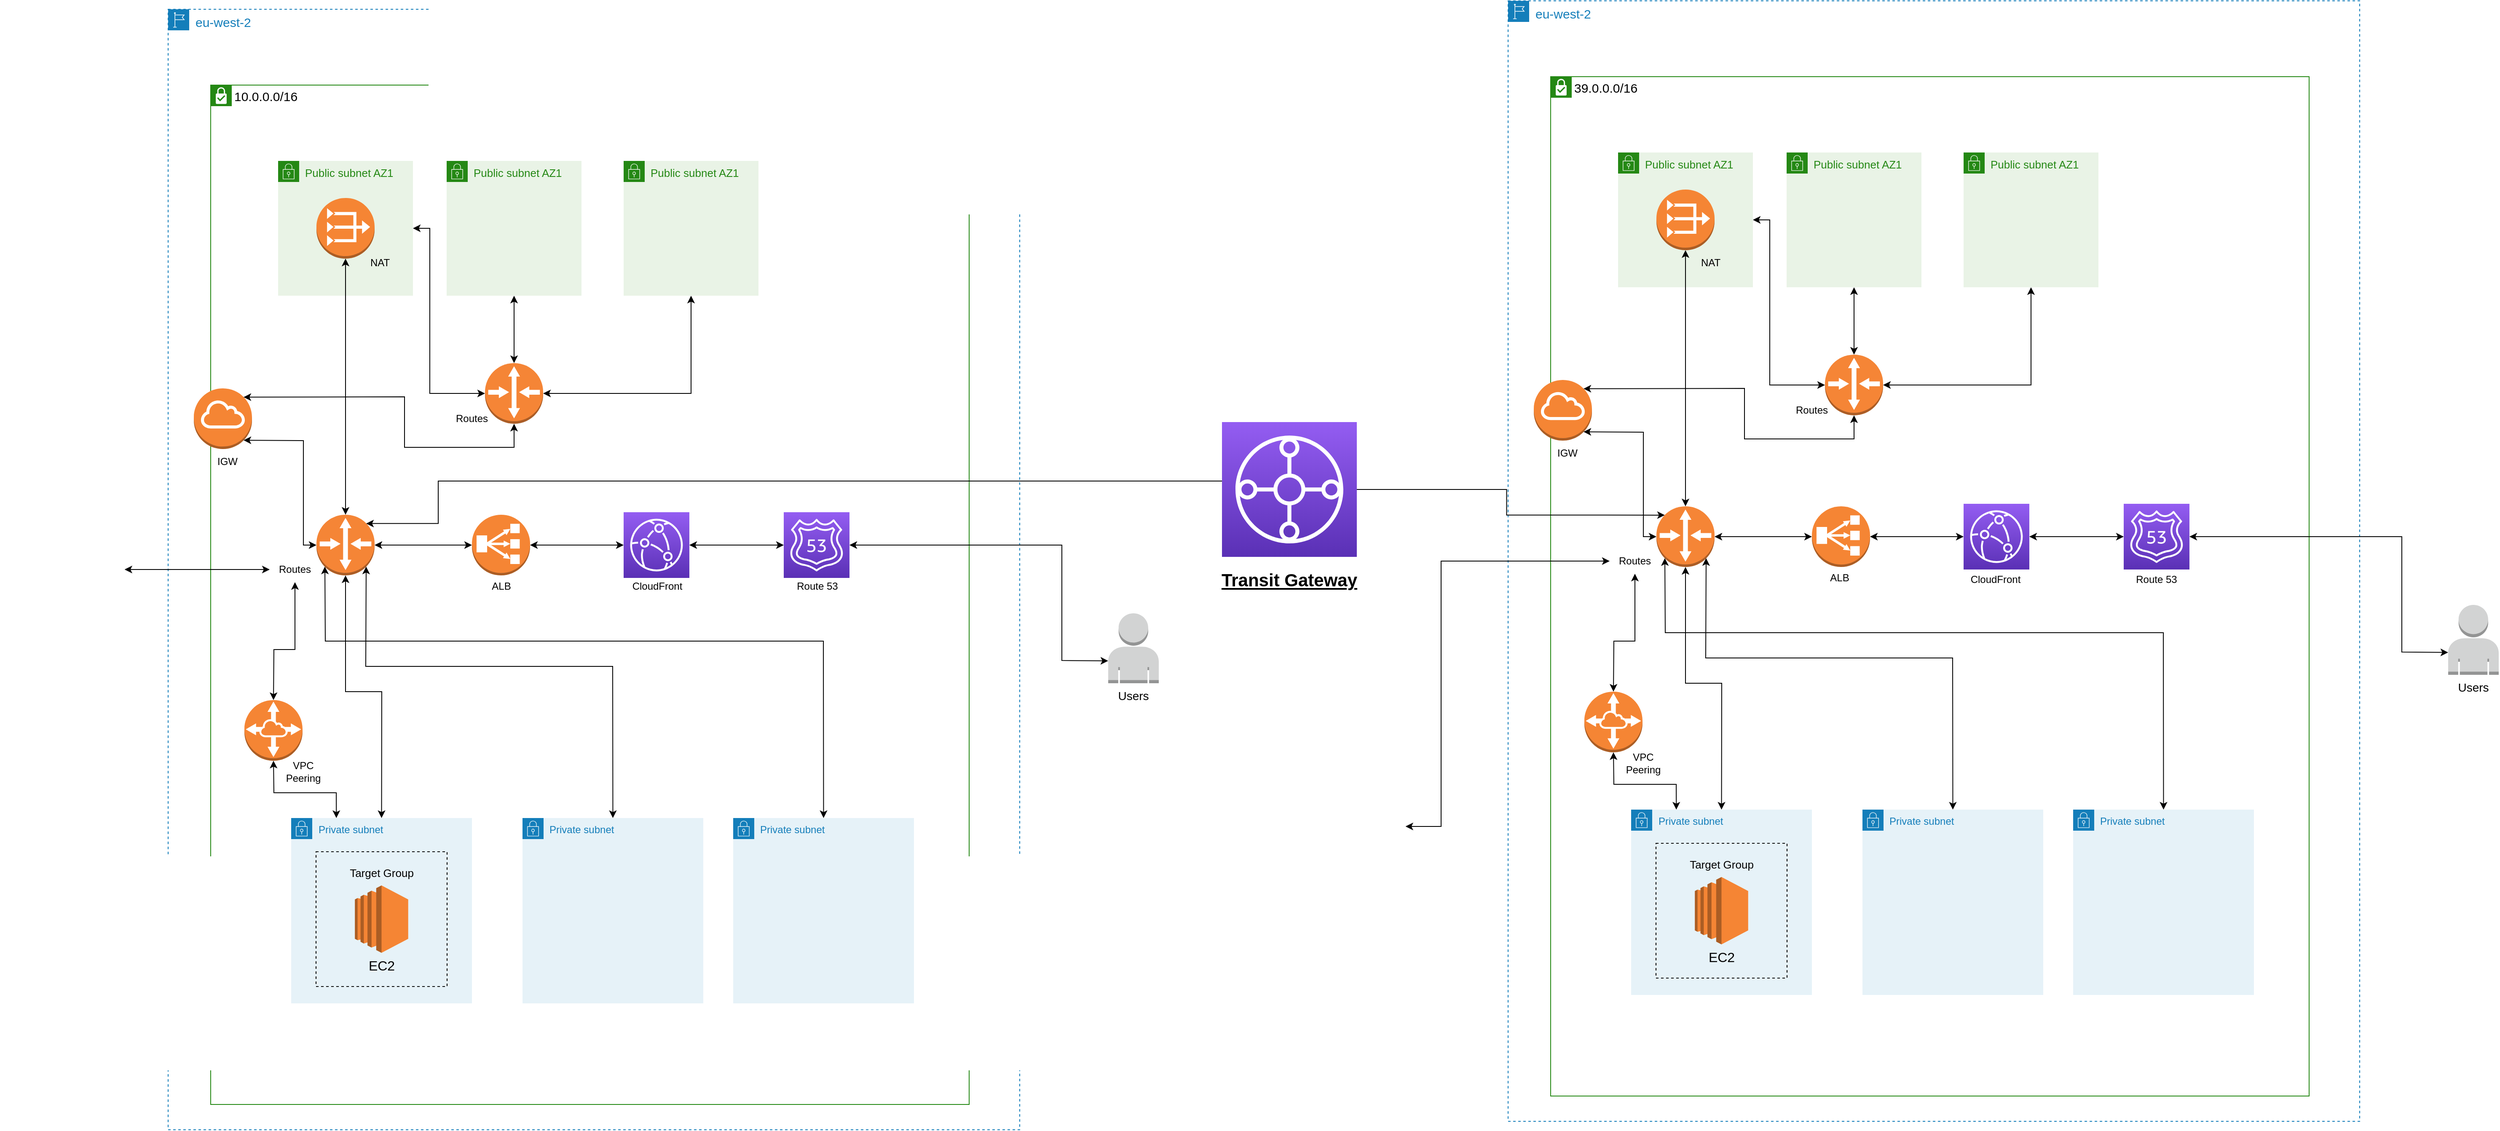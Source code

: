 <mxfile version="21.1.1" type="github">
  <diagram name="Page-1" id="q-neBviDuGzHm0jvUIlg">
    <mxGraphModel dx="2600" dy="2008" grid="1" gridSize="10" guides="1" tooltips="1" connect="1" arrows="1" fold="1" page="1" pageScale="1" pageWidth="850" pageHeight="1100" math="0" shadow="0">
      <root>
        <mxCell id="0" />
        <mxCell id="1" parent="0" />
        <mxCell id="zEf5P7LLviEkmShW4C3k-110" value="&lt;font style=&quot;font-size: 15px;&quot;&gt;39.0.0.0/16&lt;/font&gt;" style="shape=mxgraph.ibm.box;prType=subnet;fontStyle=0;verticalAlign=top;align=left;spacingLeft=32;spacingTop=4;rounded=0;whiteSpace=wrap;html=1;strokeWidth=1;dashed=0;container=1;spacing=-4;collapsible=0;expand=0;recursiveResize=0;strokeColor=#248814;" vertex="1" parent="1">
          <mxGeometry x="1770" y="-170" width="900" height="1210" as="geometry" />
        </mxCell>
        <mxCell id="zEf5P7LLviEkmShW4C3k-153" value="IGW" style="text;html=1;align=center;verticalAlign=middle;whiteSpace=wrap;rounded=0;" vertex="1" parent="zEf5P7LLviEkmShW4C3k-110">
          <mxGeometry x="-10" y="432" width="60" height="30" as="geometry" />
        </mxCell>
        <mxCell id="zEf5P7LLviEkmShW4C3k-162" value="ALB" style="text;html=1;strokeColor=none;fillColor=none;align=center;verticalAlign=middle;whiteSpace=wrap;rounded=0;" vertex="1" parent="zEf5P7LLviEkmShW4C3k-110">
          <mxGeometry x="313" y="580" width="60" height="30" as="geometry" />
        </mxCell>
        <mxCell id="zEf5P7LLviEkmShW4C3k-168" value="VPC&lt;br&gt;Peering" style="text;html=1;strokeColor=none;fillColor=none;align=center;verticalAlign=middle;whiteSpace=wrap;rounded=0;" vertex="1" parent="zEf5P7LLviEkmShW4C3k-110">
          <mxGeometry x="80" y="800" width="60" height="30" as="geometry" />
        </mxCell>
        <mxCell id="zEf5P7LLviEkmShW4C3k-109" value="&lt;font style=&quot;font-size: 15px;&quot;&gt;eu-west-2&lt;/font&gt;" style="points=[[0,0],[0.25,0],[0.5,0],[0.75,0],[1,0],[1,0.25],[1,0.5],[1,0.75],[1,1],[0.75,1],[0.5,1],[0.25,1],[0,1],[0,0.75],[0,0.5],[0,0.25]];outlineConnect=0;gradientColor=none;html=1;whiteSpace=wrap;fontSize=12;fontStyle=0;container=1;pointerEvents=0;collapsible=0;recursiveResize=0;shape=mxgraph.aws4.group;grIcon=mxgraph.aws4.group_region;strokeColor=#147EBA;fillColor=none;verticalAlign=top;align=left;spacingLeft=30;fontColor=#147EBA;dashed=1;" vertex="1" parent="1">
          <mxGeometry x="1719.5" y="-260" width="1010.5" height="1330" as="geometry" />
        </mxCell>
        <mxCell id="zEf5P7LLviEkmShW4C3k-164" value="CloudFront" style="text;html=1;strokeColor=none;fillColor=none;align=center;verticalAlign=middle;whiteSpace=wrap;rounded=0;" vertex="1" parent="zEf5P7LLviEkmShW4C3k-109">
          <mxGeometry x="538.5" y="672" width="80" height="30" as="geometry" />
        </mxCell>
        <mxCell id="zEf5P7LLviEkmShW4C3k-166" value="Route 53" style="text;html=1;strokeColor=none;fillColor=none;align=center;verticalAlign=middle;whiteSpace=wrap;rounded=0;" vertex="1" parent="zEf5P7LLviEkmShW4C3k-109">
          <mxGeometry x="739.5" y="672" width="60" height="30" as="geometry" />
        </mxCell>
        <mxCell id="zEf5P7LLviEkmShW4C3k-59" value="&lt;font style=&quot;font-size: 15px;&quot;&gt;eu-west-2&lt;/font&gt;" style="points=[[0,0],[0.25,0],[0.5,0],[0.75,0],[1,0],[1,0.25],[1,0.5],[1,0.75],[1,1],[0.75,1],[0.5,1],[0.25,1],[0,1],[0,0.75],[0,0.5],[0,0.25]];outlineConnect=0;gradientColor=none;html=1;whiteSpace=wrap;fontSize=12;fontStyle=0;container=1;pointerEvents=0;collapsible=0;recursiveResize=0;shape=mxgraph.aws4.group;grIcon=mxgraph.aws4.group_region;strokeColor=#147EBA;fillColor=none;verticalAlign=top;align=left;spacingLeft=30;fontColor=#147EBA;dashed=1;" vertex="1" parent="1">
          <mxGeometry x="129.5" y="-250" width="1010.5" height="1330" as="geometry" />
        </mxCell>
        <mxCell id="zEf5P7LLviEkmShW4C3k-58" value="&lt;font style=&quot;font-size: 15px;&quot;&gt;10.0.0.0/16&lt;/font&gt;" style="shape=mxgraph.ibm.box;prType=subnet;fontStyle=0;verticalAlign=top;align=left;spacingLeft=32;spacingTop=4;rounded=0;whiteSpace=wrap;html=1;strokeWidth=1;dashed=0;container=1;spacing=-4;collapsible=0;expand=0;recursiveResize=0;strokeColor=#248814;" vertex="1" parent="1">
          <mxGeometry x="180" y="-160" width="900" height="1210" as="geometry" />
        </mxCell>
        <mxCell id="zEf5P7LLviEkmShW4C3k-152" value="IGW" style="text;html=1;align=center;verticalAlign=middle;whiteSpace=wrap;rounded=0;" vertex="1" parent="zEf5P7LLviEkmShW4C3k-58">
          <mxGeometry x="-10" y="432" width="60" height="30" as="geometry" />
        </mxCell>
        <mxCell id="zEf5P7LLviEkmShW4C3k-154" value="Routes" style="text;html=1;strokeColor=none;fillColor=none;align=center;verticalAlign=middle;whiteSpace=wrap;rounded=0;" vertex="1" parent="zEf5P7LLviEkmShW4C3k-58">
          <mxGeometry x="280" y="381" width="60" height="30" as="geometry" />
        </mxCell>
        <mxCell id="zEf5P7LLviEkmShW4C3k-157" value="ALB" style="text;html=1;strokeColor=none;fillColor=none;align=center;verticalAlign=middle;whiteSpace=wrap;rounded=0;" vertex="1" parent="zEf5P7LLviEkmShW4C3k-58">
          <mxGeometry x="315" y="580" width="60" height="30" as="geometry" />
        </mxCell>
        <mxCell id="zEf5P7LLviEkmShW4C3k-163" value="CloudFront" style="text;html=1;strokeColor=none;fillColor=none;align=center;verticalAlign=middle;whiteSpace=wrap;rounded=0;" vertex="1" parent="zEf5P7LLviEkmShW4C3k-58">
          <mxGeometry x="490" y="580" width="80" height="30" as="geometry" />
        </mxCell>
        <mxCell id="zEf5P7LLviEkmShW4C3k-165" value="Route 53" style="text;html=1;strokeColor=none;fillColor=none;align=center;verticalAlign=middle;whiteSpace=wrap;rounded=0;" vertex="1" parent="zEf5P7LLviEkmShW4C3k-58">
          <mxGeometry x="690" y="580" width="60" height="30" as="geometry" />
        </mxCell>
        <mxCell id="zEf5P7LLviEkmShW4C3k-167" value="VPC&lt;br&gt;Peering" style="text;html=1;strokeColor=none;fillColor=none;align=center;verticalAlign=middle;whiteSpace=wrap;rounded=0;" vertex="1" parent="zEf5P7LLviEkmShW4C3k-58">
          <mxGeometry x="80" y="800" width="60" height="30" as="geometry" />
        </mxCell>
        <mxCell id="zEf5P7LLviEkmShW4C3k-3" value="" style="shape=image;verticalLabelPosition=bottom;verticalAlign=top;imageAspect=0;image=https://imgs.search.brave.com/RAESV_4D3HUsNSfdeiHkeSYde4byAlVtVh4lLV5wKWs/rs:fit:905:225:1/g:ce/aHR0cHM6Ly90c2Uy/Lm1tLmJpbmcubmV0/L3RoP2lkPU9JUC5J/ZV9NSmdfY3k3Qjdn/ZjRVbzdxUDZ3SGFE/NCZwaWQ9QXBp;clipPath=inset(0% 14.67% 0% 15%);aspect=fixed;" vertex="1" parent="1">
          <mxGeometry x="-70" y="360" width="147.83" height="110" as="geometry" />
        </mxCell>
        <mxCell id="zEf5P7LLviEkmShW4C3k-5" value="" style="outlineConnect=0;dashed=0;verticalLabelPosition=bottom;verticalAlign=top;align=center;html=1;shape=mxgraph.aws3.router;fillColor=#F58536;gradientColor=none;" vertex="1" parent="1">
          <mxGeometry x="505.5" y="170" width="69" height="72" as="geometry" />
        </mxCell>
        <mxCell id="zEf5P7LLviEkmShW4C3k-6" value="" style="outlineConnect=0;dashed=0;verticalLabelPosition=bottom;verticalAlign=top;align=center;html=1;shape=mxgraph.aws3.classic_load_balancer;fillColor=#F58534;gradientColor=none;" vertex="1" parent="1">
          <mxGeometry x="490" y="350" width="69" height="72" as="geometry" />
        </mxCell>
        <mxCell id="zEf5P7LLviEkmShW4C3k-7" value="" style="outlineConnect=0;dashed=0;verticalLabelPosition=bottom;verticalAlign=top;align=center;html=1;shape=mxgraph.aws3.internet_gateway;fillColor=#F58534;gradientColor=none;" vertex="1" parent="1">
          <mxGeometry x="160" y="200" width="69" height="72" as="geometry" />
        </mxCell>
        <mxCell id="zEf5P7LLviEkmShW4C3k-8" value="" style="outlineConnect=0;dashed=0;verticalLabelPosition=bottom;verticalAlign=top;align=center;html=1;shape=mxgraph.aws3.vpc_peering;fillColor=#F58534;gradientColor=none;" vertex="1" parent="1">
          <mxGeometry x="220" y="570" width="69" height="72" as="geometry" />
        </mxCell>
        <mxCell id="zEf5P7LLviEkmShW4C3k-10" value="&lt;font style=&quot;font-size: 13px;&quot;&gt;Public subnet AZ1&lt;/font&gt;" style="points=[[0,0],[0.25,0],[0.5,0],[0.75,0],[1,0],[1,0.25],[1,0.5],[1,0.75],[1,1],[0.75,1],[0.5,1],[0.25,1],[0,1],[0,0.75],[0,0.5],[0,0.25]];outlineConnect=0;gradientColor=none;html=1;whiteSpace=wrap;fontSize=12;fontStyle=0;container=1;pointerEvents=0;collapsible=0;recursiveResize=0;shape=mxgraph.aws4.group;grIcon=mxgraph.aws4.group_security_group;grStroke=0;strokeColor=#248814;fillColor=#E9F3E6;verticalAlign=top;align=left;spacingLeft=30;fontColor=#248814;dashed=0;" vertex="1" parent="1">
          <mxGeometry x="260" y="-70" width="160" height="160" as="geometry" />
        </mxCell>
        <mxCell id="zEf5P7LLviEkmShW4C3k-9" value="" style="outlineConnect=0;dashed=0;verticalLabelPosition=bottom;verticalAlign=top;align=center;html=1;shape=mxgraph.aws3.vpc_nat_gateway;fillColor=#F58534;gradientColor=none;" vertex="1" parent="zEf5P7LLviEkmShW4C3k-10">
          <mxGeometry x="45.5" y="44" width="69" height="72" as="geometry" />
        </mxCell>
        <mxCell id="zEf5P7LLviEkmShW4C3k-150" value="NAT" style="text;html=1;align=center;verticalAlign=middle;whiteSpace=wrap;rounded=0;" vertex="1" parent="zEf5P7LLviEkmShW4C3k-10">
          <mxGeometry x="91.12" y="106" width="60" height="30" as="geometry" />
        </mxCell>
        <mxCell id="zEf5P7LLviEkmShW4C3k-11" value="&lt;font style=&quot;font-size: 13px;&quot;&gt;Public subnet AZ1&lt;/font&gt;" style="points=[[0,0],[0.25,0],[0.5,0],[0.75,0],[1,0],[1,0.25],[1,0.5],[1,0.75],[1,1],[0.75,1],[0.5,1],[0.25,1],[0,1],[0,0.75],[0,0.5],[0,0.25]];outlineConnect=0;gradientColor=none;html=1;whiteSpace=wrap;fontSize=12;fontStyle=0;container=1;pointerEvents=0;collapsible=0;recursiveResize=0;shape=mxgraph.aws4.group;grIcon=mxgraph.aws4.group_security_group;grStroke=0;strokeColor=#248814;fillColor=#E9F3E6;verticalAlign=top;align=left;spacingLeft=30;fontColor=#248814;dashed=0;" vertex="1" parent="1">
          <mxGeometry x="460" y="-70" width="160" height="160" as="geometry" />
        </mxCell>
        <mxCell id="zEf5P7LLviEkmShW4C3k-13" value="&lt;font style=&quot;font-size: 13px;&quot;&gt;Public subnet AZ1&lt;/font&gt;" style="points=[[0,0],[0.25,0],[0.5,0],[0.75,0],[1,0],[1,0.25],[1,0.5],[1,0.75],[1,1],[0.75,1],[0.5,1],[0.25,1],[0,1],[0,0.75],[0,0.5],[0,0.25]];outlineConnect=0;gradientColor=none;html=1;whiteSpace=wrap;fontSize=12;fontStyle=0;container=1;pointerEvents=0;collapsible=0;recursiveResize=0;shape=mxgraph.aws4.group;grIcon=mxgraph.aws4.group_security_group;grStroke=0;strokeColor=#248814;fillColor=#E9F3E6;verticalAlign=top;align=left;spacingLeft=30;fontColor=#248814;dashed=0;" vertex="1" parent="1">
          <mxGeometry x="670" y="-70" width="160" height="160" as="geometry" />
        </mxCell>
        <mxCell id="zEf5P7LLviEkmShW4C3k-15" value="" style="outlineConnect=0;dashed=0;verticalLabelPosition=bottom;verticalAlign=top;align=center;html=1;shape=mxgraph.aws3.router;fillColor=#F58536;gradientColor=none;" vertex="1" parent="1">
          <mxGeometry x="305.5" y="350" width="69" height="72" as="geometry" />
        </mxCell>
        <mxCell id="zEf5P7LLviEkmShW4C3k-16" value="" style="sketch=0;points=[[0,0,0],[0.25,0,0],[0.5,0,0],[0.75,0,0],[1,0,0],[0,1,0],[0.25,1,0],[0.5,1,0],[0.75,1,0],[1,1,0],[0,0.25,0],[0,0.5,0],[0,0.75,0],[1,0.25,0],[1,0.5,0],[1,0.75,0]];outlineConnect=0;fontColor=#232F3E;gradientColor=#945DF2;gradientDirection=north;fillColor=#5A30B5;strokeColor=#ffffff;dashed=0;verticalLabelPosition=bottom;verticalAlign=top;align=center;html=1;fontSize=12;fontStyle=0;aspect=fixed;shape=mxgraph.aws4.resourceIcon;resIcon=mxgraph.aws4.cloudfront;" vertex="1" parent="1">
          <mxGeometry x="670" y="347" width="78" height="78" as="geometry" />
        </mxCell>
        <mxCell id="zEf5P7LLviEkmShW4C3k-17" value="" style="sketch=0;points=[[0,0,0],[0.25,0,0],[0.5,0,0],[0.75,0,0],[1,0,0],[0,1,0],[0.25,1,0],[0.5,1,0],[0.75,1,0],[1,1,0],[0,0.25,0],[0,0.5,0],[0,0.75,0],[1,0.25,0],[1,0.5,0],[1,0.75,0]];outlineConnect=0;fontColor=#232F3E;gradientColor=#945DF2;gradientDirection=north;fillColor=#5A30B5;strokeColor=#ffffff;dashed=0;verticalLabelPosition=bottom;verticalAlign=top;align=center;html=1;fontSize=12;fontStyle=0;aspect=fixed;shape=mxgraph.aws4.resourceIcon;resIcon=mxgraph.aws4.route_53;" vertex="1" parent="1">
          <mxGeometry x="860" y="347" width="78" height="78" as="geometry" />
        </mxCell>
        <mxCell id="zEf5P7LLviEkmShW4C3k-20" value="Private subnet" style="points=[[0,0],[0.25,0],[0.5,0],[0.75,0],[1,0],[1,0.25],[1,0.5],[1,0.75],[1,1],[0.75,1],[0.5,1],[0.25,1],[0,1],[0,0.75],[0,0.5],[0,0.25]];outlineConnect=0;gradientColor=none;html=1;whiteSpace=wrap;fontSize=12;fontStyle=0;container=1;pointerEvents=0;collapsible=0;recursiveResize=0;shape=mxgraph.aws4.group;grIcon=mxgraph.aws4.group_security_group;grStroke=0;strokeColor=#147EBA;fillColor=#E6F2F8;verticalAlign=top;align=left;spacingLeft=30;fontColor=#147EBA;dashed=1;" vertex="1" parent="1">
          <mxGeometry x="275.5" y="710" width="214.5" height="220" as="geometry" />
        </mxCell>
        <mxCell id="zEf5P7LLviEkmShW4C3k-21" value="" style="rounded=0;whiteSpace=wrap;html=1;fillColor=#E6F2F8;dashed=1;" vertex="1" parent="zEf5P7LLviEkmShW4C3k-20">
          <mxGeometry x="29.5" y="40" width="155.5" height="160" as="geometry" />
        </mxCell>
        <mxCell id="zEf5P7LLviEkmShW4C3k-19" value="" style="outlineConnect=0;dashed=0;verticalLabelPosition=bottom;verticalAlign=top;align=center;html=1;shape=mxgraph.aws3.ec2;fillColor=#F58534;gradientColor=none;" vertex="1" parent="zEf5P7LLviEkmShW4C3k-20">
          <mxGeometry x="75.62" y="80" width="63.25" height="80" as="geometry" />
        </mxCell>
        <mxCell id="zEf5P7LLviEkmShW4C3k-22" value="&lt;font style=&quot;font-size: 13px;&quot;&gt;Target Group&lt;/font&gt;" style="text;html=1;strokeColor=none;fillColor=none;align=center;verticalAlign=middle;whiteSpace=wrap;rounded=0;" vertex="1" parent="zEf5P7LLviEkmShW4C3k-20">
          <mxGeometry x="52.25" y="50" width="110" height="30" as="geometry" />
        </mxCell>
        <mxCell id="zEf5P7LLviEkmShW4C3k-27" value="&lt;font style=&quot;&quot;&gt;&lt;font style=&quot;font-size: 16px;&quot;&gt;EC2&lt;/font&gt;&lt;br&gt;&lt;/font&gt;" style="text;html=1;strokeColor=none;fillColor=none;align=center;verticalAlign=middle;whiteSpace=wrap;rounded=0;" vertex="1" parent="zEf5P7LLviEkmShW4C3k-20">
          <mxGeometry x="52.25" y="160" width="110" height="30" as="geometry" />
        </mxCell>
        <mxCell id="zEf5P7LLviEkmShW4C3k-28" value="Private subnet" style="points=[[0,0],[0.25,0],[0.5,0],[0.75,0],[1,0],[1,0.25],[1,0.5],[1,0.75],[1,1],[0.75,1],[0.5,1],[0.25,1],[0,1],[0,0.75],[0,0.5],[0,0.25]];outlineConnect=0;gradientColor=none;html=1;whiteSpace=wrap;fontSize=12;fontStyle=0;container=1;pointerEvents=0;collapsible=0;recursiveResize=0;shape=mxgraph.aws4.group;grIcon=mxgraph.aws4.group_security_group;grStroke=0;strokeColor=#147EBA;fillColor=#E6F2F8;verticalAlign=top;align=left;spacingLeft=30;fontColor=#147EBA;dashed=1;" vertex="1" parent="1">
          <mxGeometry x="550" y="710" width="214.5" height="220" as="geometry" />
        </mxCell>
        <mxCell id="zEf5P7LLviEkmShW4C3k-33" value="Private subnet" style="points=[[0,0],[0.25,0],[0.5,0],[0.75,0],[1,0],[1,0.25],[1,0.5],[1,0.75],[1,1],[0.75,1],[0.5,1],[0.25,1],[0,1],[0,0.75],[0,0.5],[0,0.25]];outlineConnect=0;gradientColor=none;html=1;whiteSpace=wrap;fontSize=12;fontStyle=0;container=1;pointerEvents=0;collapsible=0;recursiveResize=0;shape=mxgraph.aws4.group;grIcon=mxgraph.aws4.group_security_group;grStroke=0;strokeColor=#147EBA;fillColor=#E6F2F8;verticalAlign=top;align=left;spacingLeft=30;fontColor=#147EBA;dashed=1;" vertex="1" parent="1">
          <mxGeometry x="800" y="710" width="214.5" height="220" as="geometry" />
        </mxCell>
        <mxCell id="zEf5P7LLviEkmShW4C3k-38" value="Routes" style="text;html=1;strokeColor=none;fillColor=none;align=center;verticalAlign=middle;whiteSpace=wrap;rounded=0;" vertex="1" parent="1">
          <mxGeometry x="250" y="400" width="60" height="30" as="geometry" />
        </mxCell>
        <mxCell id="zEf5P7LLviEkmShW4C3k-39" value="" style="endArrow=classic;startArrow=classic;html=1;rounded=0;exitX=1;exitY=0.5;exitDx=0;exitDy=0;entryX=0;entryY=0.5;entryDx=0;entryDy=0;" edge="1" parent="1" source="zEf5P7LLviEkmShW4C3k-3" target="zEf5P7LLviEkmShW4C3k-38">
          <mxGeometry width="50" height="50" relative="1" as="geometry">
            <mxPoint x="360" y="430" as="sourcePoint" />
            <mxPoint x="410" y="380" as="targetPoint" />
          </mxGeometry>
        </mxCell>
        <mxCell id="zEf5P7LLviEkmShW4C3k-42" value="" style="endArrow=classic;startArrow=classic;html=1;rounded=0;entryX=0.855;entryY=0.855;entryDx=0;entryDy=0;entryPerimeter=0;exitX=0;exitY=0.5;exitDx=0;exitDy=0;exitPerimeter=0;" edge="1" parent="1" source="zEf5P7LLviEkmShW4C3k-15" target="zEf5P7LLviEkmShW4C3k-7">
          <mxGeometry width="50" height="50" relative="1" as="geometry">
            <mxPoint x="360" y="430" as="sourcePoint" />
            <mxPoint x="410" y="380" as="targetPoint" />
            <Array as="points">
              <mxPoint x="290" y="386" />
              <mxPoint x="290" y="262" />
            </Array>
          </mxGeometry>
        </mxCell>
        <mxCell id="zEf5P7LLviEkmShW4C3k-44" value="" style="endArrow=classic;startArrow=classic;html=1;rounded=0;entryX=0;entryY=0.5;entryDx=0;entryDy=0;entryPerimeter=0;exitX=1;exitY=0.5;exitDx=0;exitDy=0;exitPerimeter=0;" edge="1" parent="1" source="zEf5P7LLviEkmShW4C3k-15" target="zEf5P7LLviEkmShW4C3k-6">
          <mxGeometry width="50" height="50" relative="1" as="geometry">
            <mxPoint x="360" y="430" as="sourcePoint" />
            <mxPoint x="410" y="380" as="targetPoint" />
          </mxGeometry>
        </mxCell>
        <mxCell id="zEf5P7LLviEkmShW4C3k-45" value="" style="endArrow=classic;startArrow=classic;html=1;rounded=0;entryX=0;entryY=0.5;entryDx=0;entryDy=0;entryPerimeter=0;" edge="1" parent="1" source="zEf5P7LLviEkmShW4C3k-6" target="zEf5P7LLviEkmShW4C3k-16">
          <mxGeometry width="50" height="50" relative="1" as="geometry">
            <mxPoint x="360" y="430" as="sourcePoint" />
            <mxPoint x="410" y="380" as="targetPoint" />
          </mxGeometry>
        </mxCell>
        <mxCell id="zEf5P7LLviEkmShW4C3k-46" value="" style="endArrow=classic;startArrow=classic;html=1;rounded=0;entryX=0;entryY=0.5;entryDx=0;entryDy=0;entryPerimeter=0;exitX=1;exitY=0.5;exitDx=0;exitDy=0;exitPerimeter=0;" edge="1" parent="1" source="zEf5P7LLviEkmShW4C3k-16" target="zEf5P7LLviEkmShW4C3k-17">
          <mxGeometry width="50" height="50" relative="1" as="geometry">
            <mxPoint x="360" y="430" as="sourcePoint" />
            <mxPoint x="410" y="380" as="targetPoint" />
          </mxGeometry>
        </mxCell>
        <mxCell id="zEf5P7LLviEkmShW4C3k-47" value="" style="endArrow=classic;startArrow=classic;html=1;rounded=0;entryX=0.5;entryY=1;entryDx=0;entryDy=0;entryPerimeter=0;exitX=0.5;exitY=0;exitDx=0;exitDy=0;exitPerimeter=0;" edge="1" parent="1" source="zEf5P7LLviEkmShW4C3k-15" target="zEf5P7LLviEkmShW4C3k-9">
          <mxGeometry width="50" height="50" relative="1" as="geometry">
            <mxPoint x="360" y="430" as="sourcePoint" />
            <mxPoint x="410" y="380" as="targetPoint" />
          </mxGeometry>
        </mxCell>
        <mxCell id="zEf5P7LLviEkmShW4C3k-48" value="" style="endArrow=classic;startArrow=classic;html=1;rounded=0;exitX=0.855;exitY=0.145;exitDx=0;exitDy=0;exitPerimeter=0;entryX=0.5;entryY=1;entryDx=0;entryDy=0;entryPerimeter=0;" edge="1" parent="1" source="zEf5P7LLviEkmShW4C3k-7" target="zEf5P7LLviEkmShW4C3k-5">
          <mxGeometry width="50" height="50" relative="1" as="geometry">
            <mxPoint x="360" y="290" as="sourcePoint" />
            <mxPoint x="410" y="240" as="targetPoint" />
            <Array as="points">
              <mxPoint x="410" y="210" />
              <mxPoint x="410" y="270" />
              <mxPoint x="540" y="270" />
            </Array>
          </mxGeometry>
        </mxCell>
        <mxCell id="zEf5P7LLviEkmShW4C3k-49" value="" style="endArrow=classic;startArrow=classic;html=1;rounded=0;entryX=0.5;entryY=1;entryDx=0;entryDy=0;exitX=0.5;exitY=0;exitDx=0;exitDy=0;exitPerimeter=0;" edge="1" parent="1" source="zEf5P7LLviEkmShW4C3k-5" target="zEf5P7LLviEkmShW4C3k-11">
          <mxGeometry width="50" height="50" relative="1" as="geometry">
            <mxPoint x="360" y="290" as="sourcePoint" />
            <mxPoint x="410" y="240" as="targetPoint" />
          </mxGeometry>
        </mxCell>
        <mxCell id="zEf5P7LLviEkmShW4C3k-50" value="" style="endArrow=classic;startArrow=classic;html=1;rounded=0;entryX=0.5;entryY=1;entryDx=0;entryDy=0;exitX=1;exitY=0.5;exitDx=0;exitDy=0;exitPerimeter=0;" edge="1" parent="1" source="zEf5P7LLviEkmShW4C3k-5" target="zEf5P7LLviEkmShW4C3k-13">
          <mxGeometry width="50" height="50" relative="1" as="geometry">
            <mxPoint x="360" y="290" as="sourcePoint" />
            <mxPoint x="410" y="240" as="targetPoint" />
            <Array as="points">
              <mxPoint x="750" y="206" />
            </Array>
          </mxGeometry>
        </mxCell>
        <mxCell id="zEf5P7LLviEkmShW4C3k-51" value="" style="endArrow=classic;startArrow=classic;html=1;rounded=0;entryX=0;entryY=0.5;entryDx=0;entryDy=0;entryPerimeter=0;exitX=1;exitY=0.5;exitDx=0;exitDy=0;" edge="1" parent="1" source="zEf5P7LLviEkmShW4C3k-10" target="zEf5P7LLviEkmShW4C3k-5">
          <mxGeometry width="50" height="50" relative="1" as="geometry">
            <mxPoint x="360" y="290" as="sourcePoint" />
            <mxPoint x="410" y="240" as="targetPoint" />
            <Array as="points">
              <mxPoint x="440" y="10" />
              <mxPoint x="440" y="206" />
            </Array>
          </mxGeometry>
        </mxCell>
        <mxCell id="zEf5P7LLviEkmShW4C3k-52" value="" style="endArrow=classic;startArrow=classic;html=1;rounded=0;entryX=0.5;entryY=1;entryDx=0;entryDy=0;exitX=0.5;exitY=0;exitDx=0;exitDy=0;exitPerimeter=0;" edge="1" parent="1" source="zEf5P7LLviEkmShW4C3k-8" target="zEf5P7LLviEkmShW4C3k-38">
          <mxGeometry width="50" height="50" relative="1" as="geometry">
            <mxPoint x="360" y="430" as="sourcePoint" />
            <mxPoint x="410" y="380" as="targetPoint" />
            <Array as="points">
              <mxPoint x="255" y="510" />
              <mxPoint x="280" y="510" />
            </Array>
          </mxGeometry>
        </mxCell>
        <mxCell id="zEf5P7LLviEkmShW4C3k-53" value="" style="endArrow=classic;startArrow=classic;html=1;rounded=0;exitX=0.5;exitY=1;exitDx=0;exitDy=0;exitPerimeter=0;entryX=0.25;entryY=0;entryDx=0;entryDy=0;" edge="1" parent="1" source="zEf5P7LLviEkmShW4C3k-8" target="zEf5P7LLviEkmShW4C3k-20">
          <mxGeometry width="50" height="50" relative="1" as="geometry">
            <mxPoint x="360" y="570" as="sourcePoint" />
            <mxPoint x="410" y="520" as="targetPoint" />
            <Array as="points">
              <mxPoint x="255" y="680" />
              <mxPoint x="329" y="680" />
            </Array>
          </mxGeometry>
        </mxCell>
        <mxCell id="zEf5P7LLviEkmShW4C3k-54" value="" style="endArrow=classic;startArrow=classic;html=1;rounded=0;entryX=0.5;entryY=1;entryDx=0;entryDy=0;entryPerimeter=0;exitX=0.5;exitY=0;exitDx=0;exitDy=0;" edge="1" parent="1" source="zEf5P7LLviEkmShW4C3k-20" target="zEf5P7LLviEkmShW4C3k-15">
          <mxGeometry width="50" height="50" relative="1" as="geometry">
            <mxPoint x="360" y="570" as="sourcePoint" />
            <mxPoint x="410" y="520" as="targetPoint" />
            <Array as="points">
              <mxPoint x="383" y="560" />
              <mxPoint x="340" y="560" />
            </Array>
          </mxGeometry>
        </mxCell>
        <mxCell id="zEf5P7LLviEkmShW4C3k-55" value="" style="endArrow=classic;startArrow=classic;html=1;rounded=0;entryX=0.855;entryY=0.855;entryDx=0;entryDy=0;entryPerimeter=0;exitX=0.5;exitY=0;exitDx=0;exitDy=0;" edge="1" parent="1" source="zEf5P7LLviEkmShW4C3k-28" target="zEf5P7LLviEkmShW4C3k-15">
          <mxGeometry width="50" height="50" relative="1" as="geometry">
            <mxPoint x="360" y="570" as="sourcePoint" />
            <mxPoint x="410" y="520" as="targetPoint" />
            <Array as="points">
              <mxPoint x="657" y="530" />
              <mxPoint x="364" y="530" />
            </Array>
          </mxGeometry>
        </mxCell>
        <mxCell id="zEf5P7LLviEkmShW4C3k-56" value="" style="endArrow=classic;startArrow=classic;html=1;rounded=0;entryX=0.145;entryY=0.855;entryDx=0;entryDy=0;entryPerimeter=0;exitX=0.5;exitY=0;exitDx=0;exitDy=0;" edge="1" parent="1" source="zEf5P7LLviEkmShW4C3k-33" target="zEf5P7LLviEkmShW4C3k-15">
          <mxGeometry width="50" height="50" relative="1" as="geometry">
            <mxPoint x="360" y="570" as="sourcePoint" />
            <mxPoint x="410" y="520" as="targetPoint" />
            <Array as="points">
              <mxPoint x="907" y="500" />
              <mxPoint x="316" y="500" />
            </Array>
          </mxGeometry>
        </mxCell>
        <mxCell id="zEf5P7LLviEkmShW4C3k-60" value="" style="outlineConnect=0;dashed=0;verticalLabelPosition=bottom;verticalAlign=top;align=center;html=1;shape=mxgraph.aws3.user;fillColor=#D2D3D3;gradientColor=none;" vertex="1" parent="1">
          <mxGeometry x="1245" y="467" width="60" height="83" as="geometry" />
        </mxCell>
        <mxCell id="zEf5P7LLviEkmShW4C3k-61" value="" style="endArrow=classic;startArrow=classic;html=1;rounded=0;entryX=1;entryY=0.5;entryDx=0;entryDy=0;entryPerimeter=0;exitX=0;exitY=0.68;exitDx=0;exitDy=0;exitPerimeter=0;" edge="1" parent="1" source="zEf5P7LLviEkmShW4C3k-60" target="zEf5P7LLviEkmShW4C3k-17">
          <mxGeometry width="50" height="50" relative="1" as="geometry">
            <mxPoint x="780" y="480" as="sourcePoint" />
            <mxPoint x="830" y="430" as="targetPoint" />
            <Array as="points">
              <mxPoint x="1190" y="523" />
              <mxPoint x="1190" y="386" />
            </Array>
          </mxGeometry>
        </mxCell>
        <mxCell id="zEf5P7LLviEkmShW4C3k-62" value="&lt;font style=&quot;font-size: 14px;&quot;&gt;Users&lt;/font&gt;" style="text;html=1;strokeColor=none;fillColor=none;align=center;verticalAlign=middle;whiteSpace=wrap;rounded=0;" vertex="1" parent="1">
          <mxGeometry x="1245" y="550" width="60" height="30" as="geometry" />
        </mxCell>
        <mxCell id="zEf5P7LLviEkmShW4C3k-108" style="edgeStyle=orthogonalEdgeStyle;rounded=0;orthogonalLoop=1;jettySize=auto;html=1;exitX=0;exitY=0.5;exitDx=0;exitDy=0;exitPerimeter=0;entryX=0.855;entryY=0.145;entryDx=0;entryDy=0;entryPerimeter=0;" edge="1" parent="1" source="zEf5P7LLviEkmShW4C3k-107" target="zEf5P7LLviEkmShW4C3k-15">
          <mxGeometry relative="1" as="geometry">
            <Array as="points">
              <mxPoint x="1460" y="310" />
              <mxPoint x="450" y="310" />
              <mxPoint x="450" y="360" />
            </Array>
          </mxGeometry>
        </mxCell>
        <mxCell id="zEf5P7LLviEkmShW4C3k-149" style="edgeStyle=orthogonalEdgeStyle;rounded=0;orthogonalLoop=1;jettySize=auto;html=1;exitX=1;exitY=0.5;exitDx=0;exitDy=0;exitPerimeter=0;entryX=0.145;entryY=0.145;entryDx=0;entryDy=0;entryPerimeter=0;" edge="1" parent="1" source="zEf5P7LLviEkmShW4C3k-107" target="zEf5P7LLviEkmShW4C3k-120">
          <mxGeometry relative="1" as="geometry" />
        </mxCell>
        <mxCell id="zEf5P7LLviEkmShW4C3k-107" value="" style="sketch=0;points=[[0,0,0],[0.25,0,0],[0.5,0,0],[0.75,0,0],[1,0,0],[0,1,0],[0.25,1,0],[0.5,1,0],[0.75,1,0],[1,1,0],[0,0.25,0],[0,0.5,0],[0,0.75,0],[1,0.25,0],[1,0.5,0],[1,0.75,0]];outlineConnect=0;fontColor=#232F3E;gradientColor=#945DF2;gradientDirection=north;fillColor=#5A30B5;strokeColor=#ffffff;dashed=0;verticalLabelPosition=bottom;verticalAlign=top;align=center;html=1;fontSize=12;fontStyle=0;aspect=fixed;shape=mxgraph.aws4.resourceIcon;resIcon=mxgraph.aws4.transit_gateway;" vertex="1" parent="1">
          <mxGeometry x="1380" y="240" width="160" height="160" as="geometry" />
        </mxCell>
        <mxCell id="zEf5P7LLviEkmShW4C3k-111" value="" style="shape=image;verticalLabelPosition=bottom;verticalAlign=top;imageAspect=0;image=https://imgs.search.brave.com/RAESV_4D3HUsNSfdeiHkeSYde4byAlVtVh4lLV5wKWs/rs:fit:905:225:1/g:ce/aHR0cHM6Ly90c2Uy/Lm1tLmJpbmcubmV0/L3RoP2lkPU9JUC5J/ZV9NSmdfY3k3Qjdn/ZjRVbzdxUDZ3SGFE/NCZwaWQ9QXBp;clipPath=inset(0% 14.67% 0% 15%);aspect=fixed;" vertex="1" parent="1">
          <mxGeometry x="1450" y="665" width="147.83" height="110" as="geometry" />
        </mxCell>
        <mxCell id="zEf5P7LLviEkmShW4C3k-112" value="" style="outlineConnect=0;dashed=0;verticalLabelPosition=bottom;verticalAlign=top;align=center;html=1;shape=mxgraph.aws3.router;fillColor=#F58536;gradientColor=none;" vertex="1" parent="1">
          <mxGeometry x="2095.5" y="160" width="69" height="72" as="geometry" />
        </mxCell>
        <mxCell id="zEf5P7LLviEkmShW4C3k-113" value="" style="outlineConnect=0;dashed=0;verticalLabelPosition=bottom;verticalAlign=top;align=center;html=1;shape=mxgraph.aws3.classic_load_balancer;fillColor=#F58534;gradientColor=none;" vertex="1" parent="1">
          <mxGeometry x="2080" y="340" width="69" height="72" as="geometry" />
        </mxCell>
        <mxCell id="zEf5P7LLviEkmShW4C3k-114" value="" style="outlineConnect=0;dashed=0;verticalLabelPosition=bottom;verticalAlign=top;align=center;html=1;shape=mxgraph.aws3.internet_gateway;fillColor=#F58534;gradientColor=none;" vertex="1" parent="1">
          <mxGeometry x="1750" y="190" width="69" height="72" as="geometry" />
        </mxCell>
        <mxCell id="zEf5P7LLviEkmShW4C3k-115" value="" style="outlineConnect=0;dashed=0;verticalLabelPosition=bottom;verticalAlign=top;align=center;html=1;shape=mxgraph.aws3.vpc_peering;fillColor=#F58534;gradientColor=none;" vertex="1" parent="1">
          <mxGeometry x="1810" y="560" width="69" height="72" as="geometry" />
        </mxCell>
        <mxCell id="zEf5P7LLviEkmShW4C3k-116" value="&lt;font style=&quot;font-size: 13px;&quot;&gt;Public subnet AZ1&lt;/font&gt;" style="points=[[0,0],[0.25,0],[0.5,0],[0.75,0],[1,0],[1,0.25],[1,0.5],[1,0.75],[1,1],[0.75,1],[0.5,1],[0.25,1],[0,1],[0,0.75],[0,0.5],[0,0.25]];outlineConnect=0;gradientColor=none;html=1;whiteSpace=wrap;fontSize=12;fontStyle=0;container=1;pointerEvents=0;collapsible=0;recursiveResize=0;shape=mxgraph.aws4.group;grIcon=mxgraph.aws4.group_security_group;grStroke=0;strokeColor=#248814;fillColor=#E9F3E6;verticalAlign=top;align=left;spacingLeft=30;fontColor=#248814;dashed=0;" vertex="1" parent="1">
          <mxGeometry x="1850" y="-80" width="160" height="160" as="geometry" />
        </mxCell>
        <mxCell id="zEf5P7LLviEkmShW4C3k-117" value="" style="outlineConnect=0;dashed=0;verticalLabelPosition=bottom;verticalAlign=top;align=center;html=1;shape=mxgraph.aws3.vpc_nat_gateway;fillColor=#F58534;gradientColor=none;" vertex="1" parent="zEf5P7LLviEkmShW4C3k-116">
          <mxGeometry x="45.5" y="44" width="69" height="72" as="geometry" />
        </mxCell>
        <mxCell id="zEf5P7LLviEkmShW4C3k-151" value="NAT" style="text;html=1;align=center;verticalAlign=middle;whiteSpace=wrap;rounded=0;" vertex="1" parent="zEf5P7LLviEkmShW4C3k-116">
          <mxGeometry x="80" y="116" width="60" height="30" as="geometry" />
        </mxCell>
        <mxCell id="zEf5P7LLviEkmShW4C3k-118" value="&lt;font style=&quot;font-size: 13px;&quot;&gt;Public subnet AZ1&lt;/font&gt;" style="points=[[0,0],[0.25,0],[0.5,0],[0.75,0],[1,0],[1,0.25],[1,0.5],[1,0.75],[1,1],[0.75,1],[0.5,1],[0.25,1],[0,1],[0,0.75],[0,0.5],[0,0.25]];outlineConnect=0;gradientColor=none;html=1;whiteSpace=wrap;fontSize=12;fontStyle=0;container=1;pointerEvents=0;collapsible=0;recursiveResize=0;shape=mxgraph.aws4.group;grIcon=mxgraph.aws4.group_security_group;grStroke=0;strokeColor=#248814;fillColor=#E9F3E6;verticalAlign=top;align=left;spacingLeft=30;fontColor=#248814;dashed=0;" vertex="1" parent="1">
          <mxGeometry x="2050" y="-80" width="160" height="160" as="geometry" />
        </mxCell>
        <mxCell id="zEf5P7LLviEkmShW4C3k-119" value="&lt;font style=&quot;font-size: 13px;&quot;&gt;Public subnet AZ1&lt;/font&gt;" style="points=[[0,0],[0.25,0],[0.5,0],[0.75,0],[1,0],[1,0.25],[1,0.5],[1,0.75],[1,1],[0.75,1],[0.5,1],[0.25,1],[0,1],[0,0.75],[0,0.5],[0,0.25]];outlineConnect=0;gradientColor=none;html=1;whiteSpace=wrap;fontSize=12;fontStyle=0;container=1;pointerEvents=0;collapsible=0;recursiveResize=0;shape=mxgraph.aws4.group;grIcon=mxgraph.aws4.group_security_group;grStroke=0;strokeColor=#248814;fillColor=#E9F3E6;verticalAlign=top;align=left;spacingLeft=30;fontColor=#248814;dashed=0;" vertex="1" parent="1">
          <mxGeometry x="2260" y="-80" width="160" height="160" as="geometry" />
        </mxCell>
        <mxCell id="zEf5P7LLviEkmShW4C3k-120" value="" style="outlineConnect=0;dashed=0;verticalLabelPosition=bottom;verticalAlign=top;align=center;html=1;shape=mxgraph.aws3.router;fillColor=#F58536;gradientColor=none;" vertex="1" parent="1">
          <mxGeometry x="1895.5" y="340" width="69" height="72" as="geometry" />
        </mxCell>
        <mxCell id="zEf5P7LLviEkmShW4C3k-121" value="" style="sketch=0;points=[[0,0,0],[0.25,0,0],[0.5,0,0],[0.75,0,0],[1,0,0],[0,1,0],[0.25,1,0],[0.5,1,0],[0.75,1,0],[1,1,0],[0,0.25,0],[0,0.5,0],[0,0.75,0],[1,0.25,0],[1,0.5,0],[1,0.75,0]];outlineConnect=0;fontColor=#232F3E;gradientColor=#945DF2;gradientDirection=north;fillColor=#5A30B5;strokeColor=#ffffff;dashed=0;verticalLabelPosition=bottom;verticalAlign=top;align=center;html=1;fontSize=12;fontStyle=0;aspect=fixed;shape=mxgraph.aws4.resourceIcon;resIcon=mxgraph.aws4.cloudfront;" vertex="1" parent="1">
          <mxGeometry x="2260" y="337" width="78" height="78" as="geometry" />
        </mxCell>
        <mxCell id="zEf5P7LLviEkmShW4C3k-122" value="" style="sketch=0;points=[[0,0,0],[0.25,0,0],[0.5,0,0],[0.75,0,0],[1,0,0],[0,1,0],[0.25,1,0],[0.5,1,0],[0.75,1,0],[1,1,0],[0,0.25,0],[0,0.5,0],[0,0.75,0],[1,0.25,0],[1,0.5,0],[1,0.75,0]];outlineConnect=0;fontColor=#232F3E;gradientColor=#945DF2;gradientDirection=north;fillColor=#5A30B5;strokeColor=#ffffff;dashed=0;verticalLabelPosition=bottom;verticalAlign=top;align=center;html=1;fontSize=12;fontStyle=0;aspect=fixed;shape=mxgraph.aws4.resourceIcon;resIcon=mxgraph.aws4.route_53;" vertex="1" parent="1">
          <mxGeometry x="2450" y="337" width="78" height="78" as="geometry" />
        </mxCell>
        <mxCell id="zEf5P7LLviEkmShW4C3k-123" value="Private subnet" style="points=[[0,0],[0.25,0],[0.5,0],[0.75,0],[1,0],[1,0.25],[1,0.5],[1,0.75],[1,1],[0.75,1],[0.5,1],[0.25,1],[0,1],[0,0.75],[0,0.5],[0,0.25]];outlineConnect=0;gradientColor=none;html=1;whiteSpace=wrap;fontSize=12;fontStyle=0;container=1;pointerEvents=0;collapsible=0;recursiveResize=0;shape=mxgraph.aws4.group;grIcon=mxgraph.aws4.group_security_group;grStroke=0;strokeColor=#147EBA;fillColor=#E6F2F8;verticalAlign=top;align=left;spacingLeft=30;fontColor=#147EBA;dashed=1;" vertex="1" parent="1">
          <mxGeometry x="1865.5" y="700" width="214.5" height="220" as="geometry" />
        </mxCell>
        <mxCell id="zEf5P7LLviEkmShW4C3k-124" value="" style="rounded=0;whiteSpace=wrap;html=1;fillColor=#E6F2F8;dashed=1;" vertex="1" parent="zEf5P7LLviEkmShW4C3k-123">
          <mxGeometry x="29.5" y="40" width="155.5" height="160" as="geometry" />
        </mxCell>
        <mxCell id="zEf5P7LLviEkmShW4C3k-125" value="" style="outlineConnect=0;dashed=0;verticalLabelPosition=bottom;verticalAlign=top;align=center;html=1;shape=mxgraph.aws3.ec2;fillColor=#F58534;gradientColor=none;" vertex="1" parent="zEf5P7LLviEkmShW4C3k-123">
          <mxGeometry x="75.62" y="80" width="63.25" height="80" as="geometry" />
        </mxCell>
        <mxCell id="zEf5P7LLviEkmShW4C3k-126" value="&lt;font style=&quot;font-size: 13px;&quot;&gt;Target Group&lt;/font&gt;" style="text;html=1;strokeColor=none;fillColor=none;align=center;verticalAlign=middle;whiteSpace=wrap;rounded=0;" vertex="1" parent="zEf5P7LLviEkmShW4C3k-123">
          <mxGeometry x="52.25" y="50" width="110" height="30" as="geometry" />
        </mxCell>
        <mxCell id="zEf5P7LLviEkmShW4C3k-127" value="&lt;font style=&quot;&quot;&gt;&lt;font style=&quot;font-size: 16px;&quot;&gt;EC2&lt;/font&gt;&lt;br&gt;&lt;/font&gt;" style="text;html=1;strokeColor=none;fillColor=none;align=center;verticalAlign=middle;whiteSpace=wrap;rounded=0;" vertex="1" parent="zEf5P7LLviEkmShW4C3k-123">
          <mxGeometry x="52.25" y="160" width="110" height="30" as="geometry" />
        </mxCell>
        <mxCell id="zEf5P7LLviEkmShW4C3k-128" value="Private subnet" style="points=[[0,0],[0.25,0],[0.5,0],[0.75,0],[1,0],[1,0.25],[1,0.5],[1,0.75],[1,1],[0.75,1],[0.5,1],[0.25,1],[0,1],[0,0.75],[0,0.5],[0,0.25]];outlineConnect=0;gradientColor=none;html=1;whiteSpace=wrap;fontSize=12;fontStyle=0;container=1;pointerEvents=0;collapsible=0;recursiveResize=0;shape=mxgraph.aws4.group;grIcon=mxgraph.aws4.group_security_group;grStroke=0;strokeColor=#147EBA;fillColor=#E6F2F8;verticalAlign=top;align=left;spacingLeft=30;fontColor=#147EBA;dashed=1;" vertex="1" parent="1">
          <mxGeometry x="2140" y="700" width="214.5" height="220" as="geometry" />
        </mxCell>
        <mxCell id="zEf5P7LLviEkmShW4C3k-129" value="Private subnet" style="points=[[0,0],[0.25,0],[0.5,0],[0.75,0],[1,0],[1,0.25],[1,0.5],[1,0.75],[1,1],[0.75,1],[0.5,1],[0.25,1],[0,1],[0,0.75],[0,0.5],[0,0.25]];outlineConnect=0;gradientColor=none;html=1;whiteSpace=wrap;fontSize=12;fontStyle=0;container=1;pointerEvents=0;collapsible=0;recursiveResize=0;shape=mxgraph.aws4.group;grIcon=mxgraph.aws4.group_security_group;grStroke=0;strokeColor=#147EBA;fillColor=#E6F2F8;verticalAlign=top;align=left;spacingLeft=30;fontColor=#147EBA;dashed=1;" vertex="1" parent="1">
          <mxGeometry x="2390" y="700" width="214.5" height="220" as="geometry" />
        </mxCell>
        <mxCell id="zEf5P7LLviEkmShW4C3k-130" value="Routes" style="text;html=1;strokeColor=none;fillColor=none;align=center;verticalAlign=middle;whiteSpace=wrap;rounded=0;" vertex="1" parent="1">
          <mxGeometry x="1840" y="390" width="60" height="30" as="geometry" />
        </mxCell>
        <mxCell id="zEf5P7LLviEkmShW4C3k-131" value="" style="endArrow=classic;startArrow=classic;html=1;rounded=0;exitX=1;exitY=0.5;exitDx=0;exitDy=0;entryX=0;entryY=0.5;entryDx=0;entryDy=0;" edge="1" parent="1" source="zEf5P7LLviEkmShW4C3k-111" target="zEf5P7LLviEkmShW4C3k-130">
          <mxGeometry width="50" height="50" relative="1" as="geometry">
            <mxPoint x="1950" y="420" as="sourcePoint" />
            <mxPoint x="2000" y="370" as="targetPoint" />
            <Array as="points">
              <mxPoint x="1640" y="720" />
              <mxPoint x="1640" y="405" />
            </Array>
          </mxGeometry>
        </mxCell>
        <mxCell id="zEf5P7LLviEkmShW4C3k-132" value="" style="endArrow=classic;startArrow=classic;html=1;rounded=0;entryX=0.855;entryY=0.855;entryDx=0;entryDy=0;entryPerimeter=0;exitX=0;exitY=0.5;exitDx=0;exitDy=0;exitPerimeter=0;" edge="1" parent="1" source="zEf5P7LLviEkmShW4C3k-120" target="zEf5P7LLviEkmShW4C3k-114">
          <mxGeometry width="50" height="50" relative="1" as="geometry">
            <mxPoint x="1950" y="420" as="sourcePoint" />
            <mxPoint x="2000" y="370" as="targetPoint" />
            <Array as="points">
              <mxPoint x="1880" y="376" />
              <mxPoint x="1880" y="252" />
            </Array>
          </mxGeometry>
        </mxCell>
        <mxCell id="zEf5P7LLviEkmShW4C3k-133" value="" style="endArrow=classic;startArrow=classic;html=1;rounded=0;entryX=0;entryY=0.5;entryDx=0;entryDy=0;entryPerimeter=0;exitX=1;exitY=0.5;exitDx=0;exitDy=0;exitPerimeter=0;" edge="1" parent="1" source="zEf5P7LLviEkmShW4C3k-120" target="zEf5P7LLviEkmShW4C3k-113">
          <mxGeometry width="50" height="50" relative="1" as="geometry">
            <mxPoint x="1950" y="420" as="sourcePoint" />
            <mxPoint x="2000" y="370" as="targetPoint" />
          </mxGeometry>
        </mxCell>
        <mxCell id="zEf5P7LLviEkmShW4C3k-134" value="" style="endArrow=classic;startArrow=classic;html=1;rounded=0;entryX=0;entryY=0.5;entryDx=0;entryDy=0;entryPerimeter=0;" edge="1" parent="1" source="zEf5P7LLviEkmShW4C3k-113" target="zEf5P7LLviEkmShW4C3k-121">
          <mxGeometry width="50" height="50" relative="1" as="geometry">
            <mxPoint x="1950" y="420" as="sourcePoint" />
            <mxPoint x="2000" y="370" as="targetPoint" />
          </mxGeometry>
        </mxCell>
        <mxCell id="zEf5P7LLviEkmShW4C3k-135" value="" style="endArrow=classic;startArrow=classic;html=1;rounded=0;entryX=0;entryY=0.5;entryDx=0;entryDy=0;entryPerimeter=0;exitX=1;exitY=0.5;exitDx=0;exitDy=0;exitPerimeter=0;" edge="1" parent="1" source="zEf5P7LLviEkmShW4C3k-121" target="zEf5P7LLviEkmShW4C3k-122">
          <mxGeometry width="50" height="50" relative="1" as="geometry">
            <mxPoint x="1950" y="420" as="sourcePoint" />
            <mxPoint x="2000" y="370" as="targetPoint" />
          </mxGeometry>
        </mxCell>
        <mxCell id="zEf5P7LLviEkmShW4C3k-136" value="" style="endArrow=classic;startArrow=classic;html=1;rounded=0;entryX=0.5;entryY=1;entryDx=0;entryDy=0;entryPerimeter=0;exitX=0.5;exitY=0;exitDx=0;exitDy=0;exitPerimeter=0;" edge="1" parent="1" source="zEf5P7LLviEkmShW4C3k-120" target="zEf5P7LLviEkmShW4C3k-117">
          <mxGeometry width="50" height="50" relative="1" as="geometry">
            <mxPoint x="1950" y="420" as="sourcePoint" />
            <mxPoint x="2000" y="370" as="targetPoint" />
          </mxGeometry>
        </mxCell>
        <mxCell id="zEf5P7LLviEkmShW4C3k-137" value="" style="endArrow=classic;startArrow=classic;html=1;rounded=0;exitX=0.855;exitY=0.145;exitDx=0;exitDy=0;exitPerimeter=0;entryX=0.5;entryY=1;entryDx=0;entryDy=0;entryPerimeter=0;" edge="1" parent="1" source="zEf5P7LLviEkmShW4C3k-114" target="zEf5P7LLviEkmShW4C3k-112">
          <mxGeometry width="50" height="50" relative="1" as="geometry">
            <mxPoint x="1950" y="280" as="sourcePoint" />
            <mxPoint x="2000" y="230" as="targetPoint" />
            <Array as="points">
              <mxPoint x="2000" y="200" />
              <mxPoint x="2000" y="260" />
              <mxPoint x="2130" y="260" />
            </Array>
          </mxGeometry>
        </mxCell>
        <mxCell id="zEf5P7LLviEkmShW4C3k-138" value="" style="endArrow=classic;startArrow=classic;html=1;rounded=0;entryX=0.5;entryY=1;entryDx=0;entryDy=0;exitX=0.5;exitY=0;exitDx=0;exitDy=0;exitPerimeter=0;" edge="1" parent="1" source="zEf5P7LLviEkmShW4C3k-112" target="zEf5P7LLviEkmShW4C3k-118">
          <mxGeometry width="50" height="50" relative="1" as="geometry">
            <mxPoint x="1950" y="280" as="sourcePoint" />
            <mxPoint x="2000" y="230" as="targetPoint" />
          </mxGeometry>
        </mxCell>
        <mxCell id="zEf5P7LLviEkmShW4C3k-139" value="" style="endArrow=classic;startArrow=classic;html=1;rounded=0;entryX=0.5;entryY=1;entryDx=0;entryDy=0;exitX=1;exitY=0.5;exitDx=0;exitDy=0;exitPerimeter=0;" edge="1" parent="1" source="zEf5P7LLviEkmShW4C3k-112" target="zEf5P7LLviEkmShW4C3k-119">
          <mxGeometry width="50" height="50" relative="1" as="geometry">
            <mxPoint x="1950" y="280" as="sourcePoint" />
            <mxPoint x="2000" y="230" as="targetPoint" />
            <Array as="points">
              <mxPoint x="2340" y="196" />
            </Array>
          </mxGeometry>
        </mxCell>
        <mxCell id="zEf5P7LLviEkmShW4C3k-140" value="" style="endArrow=classic;startArrow=classic;html=1;rounded=0;entryX=0;entryY=0.5;entryDx=0;entryDy=0;entryPerimeter=0;exitX=1;exitY=0.5;exitDx=0;exitDy=0;" edge="1" parent="1" source="zEf5P7LLviEkmShW4C3k-116" target="zEf5P7LLviEkmShW4C3k-112">
          <mxGeometry width="50" height="50" relative="1" as="geometry">
            <mxPoint x="1950" y="280" as="sourcePoint" />
            <mxPoint x="2000" y="230" as="targetPoint" />
            <Array as="points">
              <mxPoint x="2030" />
              <mxPoint x="2030" y="196" />
            </Array>
          </mxGeometry>
        </mxCell>
        <mxCell id="zEf5P7LLviEkmShW4C3k-141" value="" style="endArrow=classic;startArrow=classic;html=1;rounded=0;entryX=0.5;entryY=1;entryDx=0;entryDy=0;exitX=0.5;exitY=0;exitDx=0;exitDy=0;exitPerimeter=0;" edge="1" parent="1" source="zEf5P7LLviEkmShW4C3k-115" target="zEf5P7LLviEkmShW4C3k-130">
          <mxGeometry width="50" height="50" relative="1" as="geometry">
            <mxPoint x="1950" y="420" as="sourcePoint" />
            <mxPoint x="2000" y="370" as="targetPoint" />
            <Array as="points">
              <mxPoint x="1845" y="500" />
              <mxPoint x="1870" y="500" />
            </Array>
          </mxGeometry>
        </mxCell>
        <mxCell id="zEf5P7LLviEkmShW4C3k-142" value="" style="endArrow=classic;startArrow=classic;html=1;rounded=0;exitX=0.5;exitY=1;exitDx=0;exitDy=0;exitPerimeter=0;entryX=0.25;entryY=0;entryDx=0;entryDy=0;" edge="1" parent="1" source="zEf5P7LLviEkmShW4C3k-115" target="zEf5P7LLviEkmShW4C3k-123">
          <mxGeometry width="50" height="50" relative="1" as="geometry">
            <mxPoint x="1950" y="560" as="sourcePoint" />
            <mxPoint x="2000" y="510" as="targetPoint" />
            <Array as="points">
              <mxPoint x="1845" y="670" />
              <mxPoint x="1919" y="670" />
            </Array>
          </mxGeometry>
        </mxCell>
        <mxCell id="zEf5P7LLviEkmShW4C3k-143" value="" style="endArrow=classic;startArrow=classic;html=1;rounded=0;entryX=0.5;entryY=1;entryDx=0;entryDy=0;entryPerimeter=0;exitX=0.5;exitY=0;exitDx=0;exitDy=0;" edge="1" parent="1" source="zEf5P7LLviEkmShW4C3k-123" target="zEf5P7LLviEkmShW4C3k-120">
          <mxGeometry width="50" height="50" relative="1" as="geometry">
            <mxPoint x="1950" y="560" as="sourcePoint" />
            <mxPoint x="2000" y="510" as="targetPoint" />
            <Array as="points">
              <mxPoint x="1973" y="550" />
              <mxPoint x="1930" y="550" />
            </Array>
          </mxGeometry>
        </mxCell>
        <mxCell id="zEf5P7LLviEkmShW4C3k-144" value="" style="endArrow=classic;startArrow=classic;html=1;rounded=0;entryX=0.855;entryY=0.855;entryDx=0;entryDy=0;entryPerimeter=0;exitX=0.5;exitY=0;exitDx=0;exitDy=0;" edge="1" parent="1" source="zEf5P7LLviEkmShW4C3k-128" target="zEf5P7LLviEkmShW4C3k-120">
          <mxGeometry width="50" height="50" relative="1" as="geometry">
            <mxPoint x="1950" y="560" as="sourcePoint" />
            <mxPoint x="2000" y="510" as="targetPoint" />
            <Array as="points">
              <mxPoint x="2247" y="520" />
              <mxPoint x="1954" y="520" />
            </Array>
          </mxGeometry>
        </mxCell>
        <mxCell id="zEf5P7LLviEkmShW4C3k-145" value="" style="endArrow=classic;startArrow=classic;html=1;rounded=0;entryX=0.145;entryY=0.855;entryDx=0;entryDy=0;entryPerimeter=0;exitX=0.5;exitY=0;exitDx=0;exitDy=0;" edge="1" parent="1" source="zEf5P7LLviEkmShW4C3k-129" target="zEf5P7LLviEkmShW4C3k-120">
          <mxGeometry width="50" height="50" relative="1" as="geometry">
            <mxPoint x="1950" y="560" as="sourcePoint" />
            <mxPoint x="2000" y="510" as="targetPoint" />
            <Array as="points">
              <mxPoint x="2497" y="490" />
              <mxPoint x="1906" y="490" />
            </Array>
          </mxGeometry>
        </mxCell>
        <mxCell id="zEf5P7LLviEkmShW4C3k-146" value="" style="outlineConnect=0;dashed=0;verticalLabelPosition=bottom;verticalAlign=top;align=center;html=1;shape=mxgraph.aws3.user;fillColor=#D2D3D3;gradientColor=none;" vertex="1" parent="1">
          <mxGeometry x="2835" y="457" width="60" height="83" as="geometry" />
        </mxCell>
        <mxCell id="zEf5P7LLviEkmShW4C3k-147" value="" style="endArrow=classic;startArrow=classic;html=1;rounded=0;entryX=1;entryY=0.5;entryDx=0;entryDy=0;entryPerimeter=0;exitX=0;exitY=0.68;exitDx=0;exitDy=0;exitPerimeter=0;" edge="1" parent="1" source="zEf5P7LLviEkmShW4C3k-146" target="zEf5P7LLviEkmShW4C3k-122">
          <mxGeometry width="50" height="50" relative="1" as="geometry">
            <mxPoint x="2370" y="470" as="sourcePoint" />
            <mxPoint x="2420" y="420" as="targetPoint" />
            <Array as="points">
              <mxPoint x="2780" y="513" />
              <mxPoint x="2780" y="376" />
            </Array>
          </mxGeometry>
        </mxCell>
        <mxCell id="zEf5P7LLviEkmShW4C3k-148" value="&lt;font style=&quot;font-size: 14px;&quot;&gt;Users&lt;/font&gt;" style="text;html=1;strokeColor=none;fillColor=none;align=center;verticalAlign=middle;whiteSpace=wrap;rounded=0;" vertex="1" parent="1">
          <mxGeometry x="2835" y="540" width="60" height="30" as="geometry" />
        </mxCell>
        <mxCell id="zEf5P7LLviEkmShW4C3k-155" value="Routes" style="text;html=1;strokeColor=none;fillColor=none;align=center;verticalAlign=middle;whiteSpace=wrap;rounded=0;" vertex="1" parent="1">
          <mxGeometry x="2050" y="211" width="60" height="30" as="geometry" />
        </mxCell>
        <mxCell id="zEf5P7LLviEkmShW4C3k-169" value="&lt;font size=&quot;1&quot; style=&quot;&quot;&gt;&lt;b style=&quot;&quot;&gt;&lt;u style=&quot;font-size: 21px;&quot;&gt;Transit Gateway&lt;/u&gt;&lt;/b&gt;&lt;/font&gt;" style="text;html=1;strokeColor=none;fillColor=none;align=center;verticalAlign=middle;whiteSpace=wrap;rounded=0;" vertex="1" parent="1">
          <mxGeometry x="1370" y="412" width="180" height="30" as="geometry" />
        </mxCell>
      </root>
    </mxGraphModel>
  </diagram>
</mxfile>
